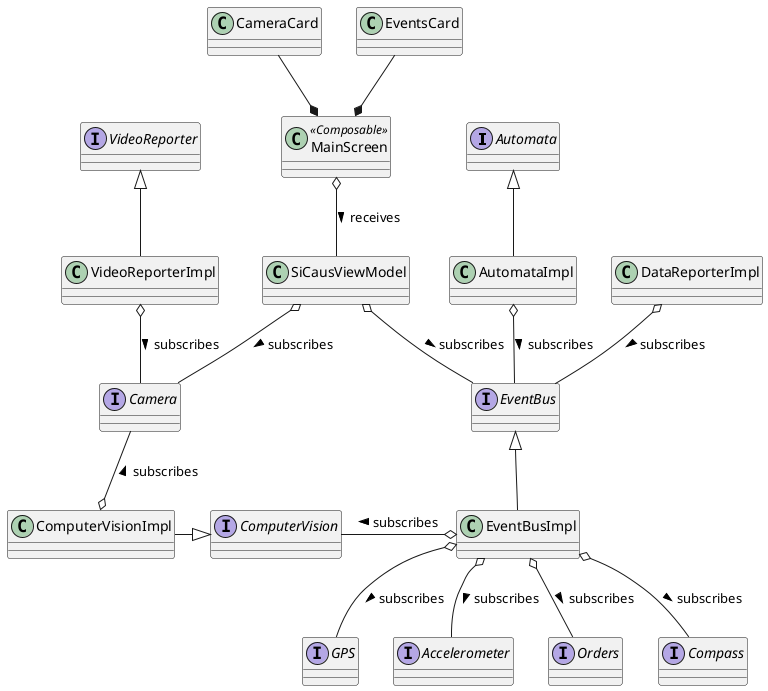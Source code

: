 @startuml
'https://plantuml.com/class-diagram

interface Automata
class AutomataImpl
Automata <|-- AutomataImpl

interface Camera
interface GPS
interface Accelerometer
interface Orders
interface Compass

class DataReporterImpl

interface ComputerVision
class ComputerVisionImpl
ComputerVisionImpl -|> ComputerVision
Camera --o ComputerVisionImpl: < subscribes
VideoReporterImpl o-- Camera: > subscribes

interface VideoReporter
class VideoReporterImpl
VideoReporter <|-- VideoReporterImpl

interface EventBus
class EventBusImpl
EventBus <|-- EventBusImpl

AutomataImpl o-- EventBus: > subscribes
DataReporterImpl o-- EventBus: > subscribes
ComputerVision -o EventBusImpl: < subscribes
EventBusImpl o-- Accelerometer: > subscribes
EventBusImpl o-- GPS: > subscribes
EventBusImpl o-- Compass: > subscribes
EventBusImpl o-- Orders: > subscribes

SiCausViewModel o-- Camera: > subscribes
SiCausViewModel o-- EventBus: > subscribes

class MainScreen <<Composable>>
MainScreen o-- SiCausViewModel : > receives
CameraCard --* MainScreen
EventsCard --* MainScreen

@enduml
